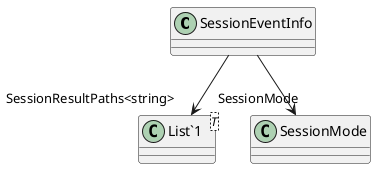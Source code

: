 @startuml
class SessionEventInfo {
}
class "List`1"<T> {
}
SessionEventInfo --> "SessionMode" SessionMode
SessionEventInfo --> "SessionResultPaths<string>" "List`1"
@enduml
